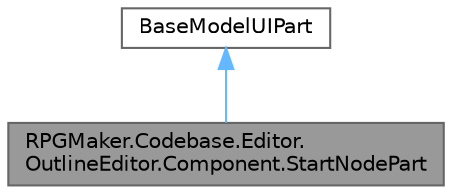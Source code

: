digraph "RPGMaker.Codebase.Editor.OutlineEditor.Component.StartNodePart"
{
 // LATEX_PDF_SIZE
  bgcolor="transparent";
  edge [fontname=Helvetica,fontsize=10,labelfontname=Helvetica,labelfontsize=10];
  node [fontname=Helvetica,fontsize=10,shape=box,height=0.2,width=0.4];
  Node1 [id="Node000001",label="RPGMaker.Codebase.Editor.\lOutlineEditor.Component.StartNodePart",height=0.2,width=0.4,color="gray40", fillcolor="grey60", style="filled", fontcolor="black",tooltip="😁 開始ノード部品"];
  Node2 -> Node1 [id="edge1_Node000001_Node000002",dir="back",color="steelblue1",style="solid",tooltip=" "];
  Node2 [id="Node000002",label="BaseModelUIPart",height=0.2,width=0.4,color="gray40", fillcolor="white", style="filled",tooltip=" "];
}
